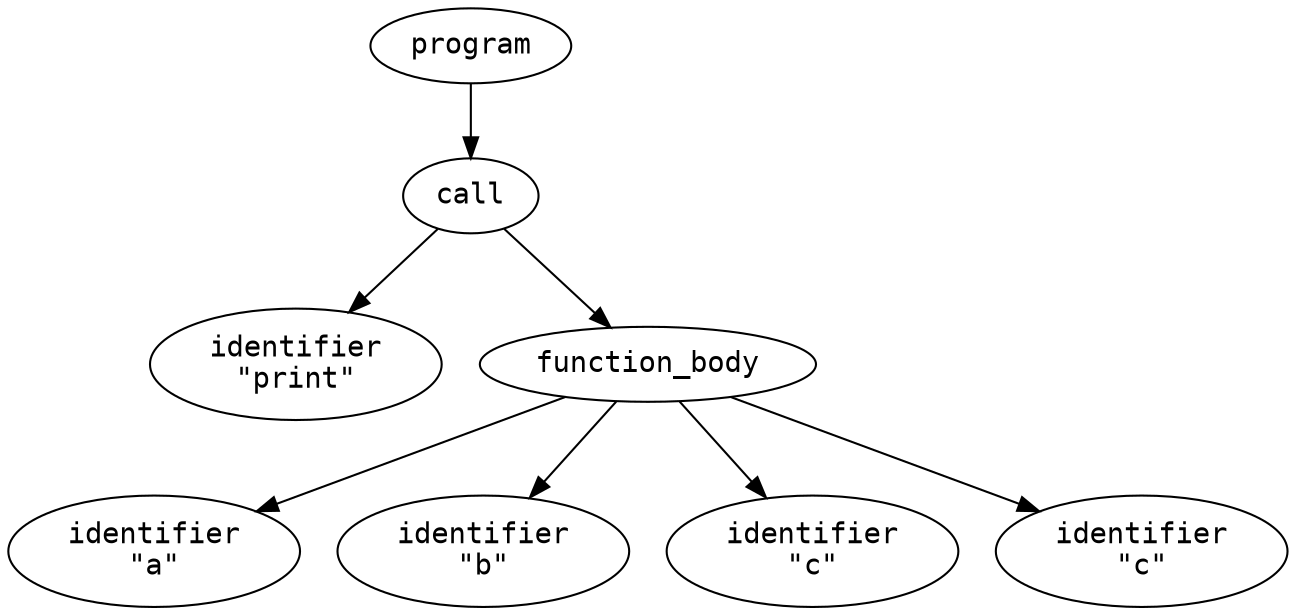 digraph G
{
	node[fontname=Monospace]
	n0[label="program"]
	n1[label="call"]
	n0->n1
	n2[label="identifier\n\"print\""]
	n1->n2
	n3[label="function_body"]
	n1->n3
	n4[label="identifier\n\"a\""]
	n3->n4
	n5[label="identifier\n\"b\""]
	n3->n5
	n6[label="identifier\n\"c\""]
	n3->n6
	n7[label="identifier\n\"c\""]
	n3->n7
}

